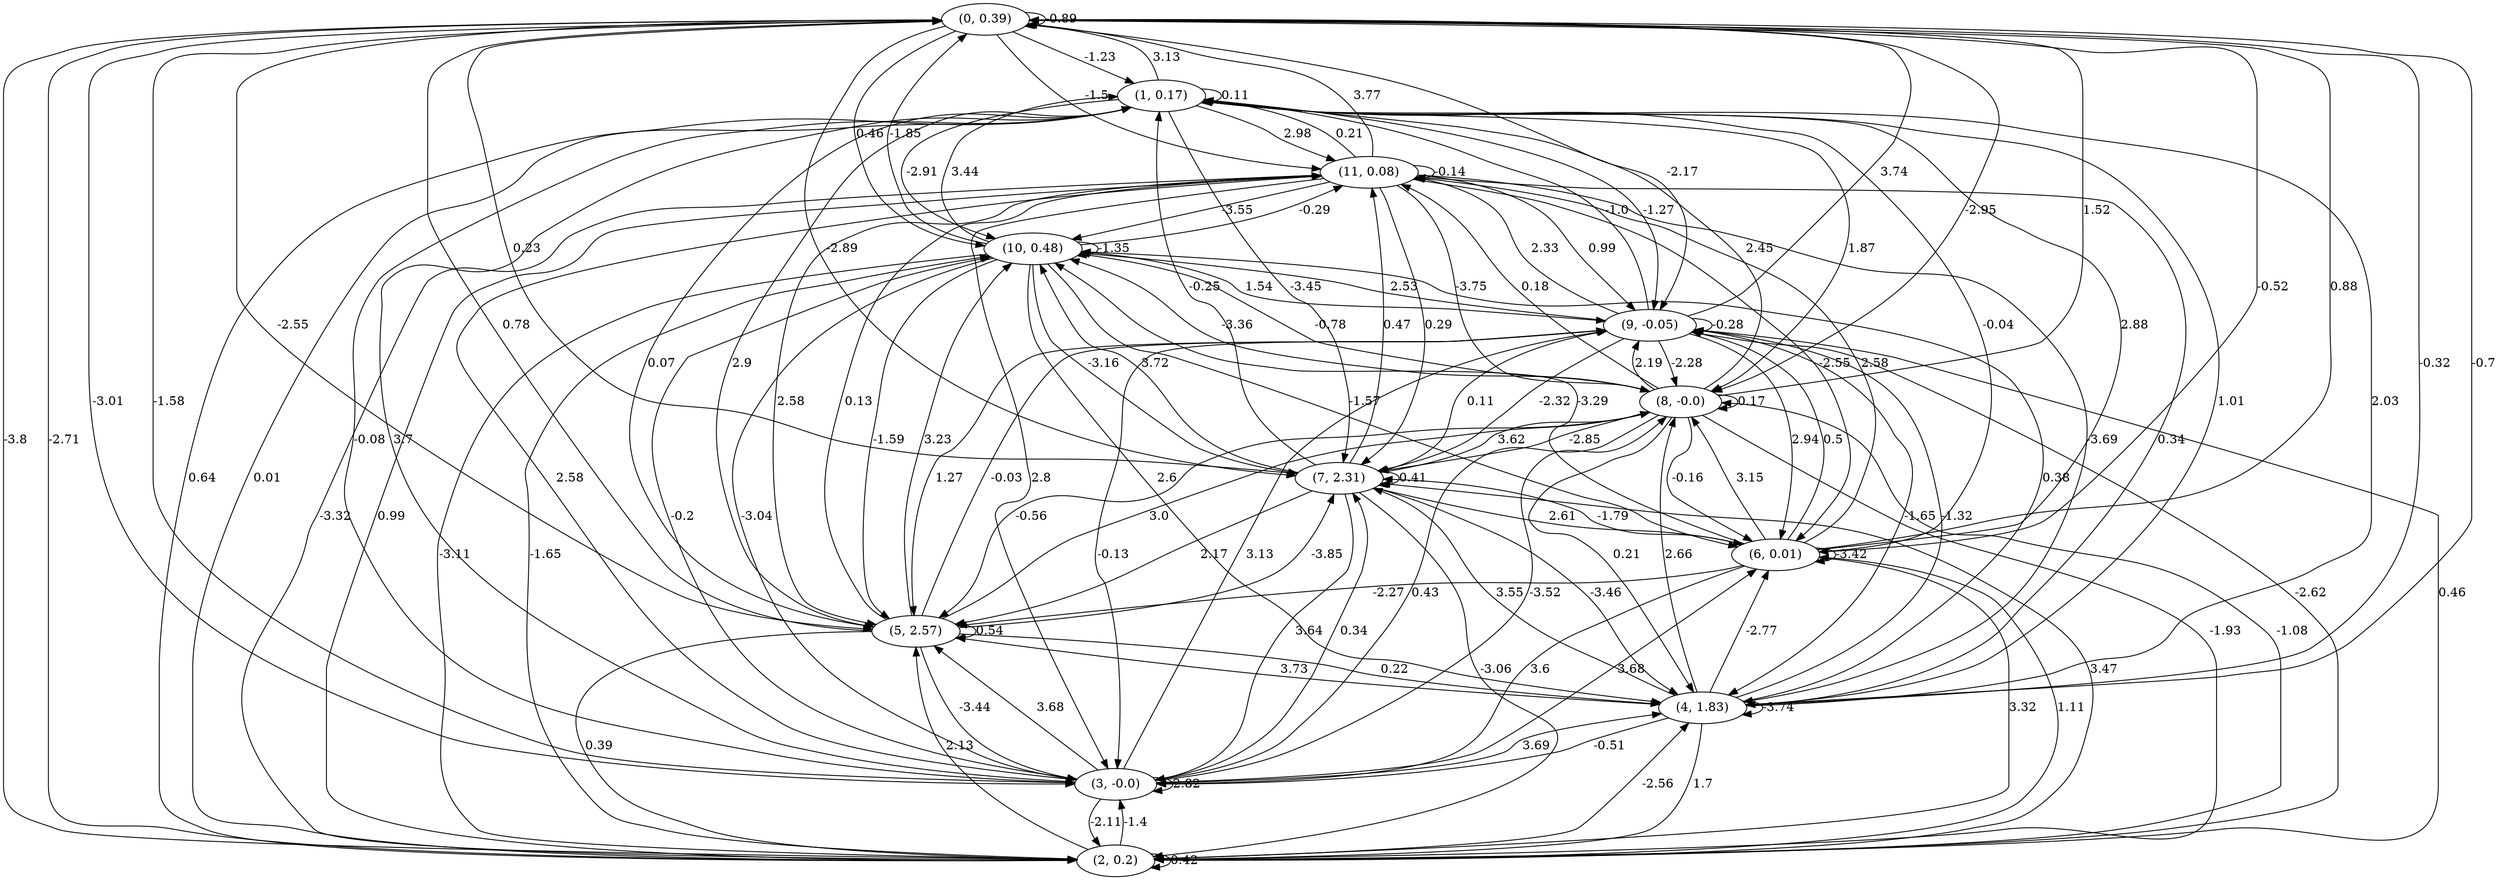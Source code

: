 digraph {
    0 [ label = "(0, 0.39)" ]
    1 [ label = "(1, 0.17)" ]
    2 [ label = "(2, 0.2)" ]
    3 [ label = "(3, -0.0)" ]
    4 [ label = "(4, 1.83)" ]
    5 [ label = "(5, 2.57)" ]
    6 [ label = "(6, 0.01)" ]
    7 [ label = "(7, 2.31)" ]
    8 [ label = "(8, -0.0)" ]
    9 [ label = "(9, -0.05)" ]
    10 [ label = "(10, 0.48)" ]
    11 [ label = "(11, 0.08)" ]
    0 -> 0 [ label = "-0.89" ]
    1 -> 1 [ label = "0.11" ]
    2 -> 2 [ label = "0.42" ]
    3 -> 3 [ label = "2.82" ]
    4 -> 4 [ label = "-3.74" ]
    5 -> 5 [ label = "0.54" ]
    6 -> 6 [ label = "-3.42" ]
    7 -> 7 [ label = "0.41" ]
    8 -> 8 [ label = "0.17" ]
    9 -> 9 [ label = "-0.28" ]
    10 -> 10 [ label = "-1.35" ]
    11 -> 11 [ label = "-0.14" ]
    1 -> 0 [ label = "3.13" ]
    2 -> 0 [ label = "-2.71" ]
    3 -> 0 [ label = "-1.58" ]
    4 -> 0 [ label = "-0.32" ]
    5 -> 0 [ label = "0.78" ]
    6 -> 0 [ label = "0.88" ]
    7 -> 0 [ label = "0.23" ]
    8 -> 0 [ label = "1.52" ]
    9 -> 0 [ label = "3.74" ]
    10 -> 0 [ label = "-1.85" ]
    11 -> 0 [ label = "3.77" ]
    0 -> 1 [ label = "-1.23" ]
    2 -> 1 [ label = "0.01" ]
    3 -> 1 [ label = "3.7" ]
    4 -> 1 [ label = "2.03" ]
    5 -> 1 [ label = "2.9" ]
    6 -> 1 [ label = "2.88" ]
    7 -> 1 [ label = "-0.25" ]
    8 -> 1 [ label = "2.45" ]
    9 -> 1 [ label = "-1.0" ]
    10 -> 1 [ label = "3.44" ]
    11 -> 1 [ label = "0.21" ]
    0 -> 2 [ label = "-3.8" ]
    1 -> 2 [ label = "0.64" ]
    3 -> 2 [ label = "-2.11" ]
    4 -> 2 [ label = "1.7" ]
    5 -> 2 [ label = "0.39" ]
    6 -> 2 [ label = "3.32" ]
    7 -> 2 [ label = "-3.06" ]
    8 -> 2 [ label = "-1.93" ]
    9 -> 2 [ label = "-2.62" ]
    10 -> 2 [ label = "-3.11" ]
    11 -> 2 [ label = "-3.32" ]
    0 -> 3 [ label = "-3.01" ]
    1 -> 3 [ label = "-0.08" ]
    2 -> 3 [ label = "-1.4" ]
    4 -> 3 [ label = "-0.51" ]
    5 -> 3 [ label = "-3.44" ]
    6 -> 3 [ label = "3.6" ]
    7 -> 3 [ label = "3.64" ]
    8 -> 3 [ label = "0.43" ]
    9 -> 3 [ label = "-0.13" ]
    10 -> 3 [ label = "-3.04" ]
    11 -> 3 [ label = "2.8" ]
    0 -> 4 [ label = "-0.7" ]
    1 -> 4 [ label = "1.01" ]
    2 -> 4 [ label = "-2.56" ]
    3 -> 4 [ label = "3.69" ]
    5 -> 4 [ label = "0.22" ]
    7 -> 4 [ label = "-3.46" ]
    8 -> 4 [ label = "0.21" ]
    9 -> 4 [ label = "-1.65" ]
    10 -> 4 [ label = "2.6" ]
    11 -> 4 [ label = "-3.69" ]
    0 -> 5 [ label = "-2.55" ]
    1 -> 5 [ label = "0.07" ]
    2 -> 5 [ label = "2.13" ]
    3 -> 5 [ label = "3.68" ]
    4 -> 5 [ label = "3.73" ]
    6 -> 5 [ label = "-2.27" ]
    7 -> 5 [ label = "2.17" ]
    8 -> 5 [ label = "-0.56" ]
    9 -> 5 [ label = "1.27" ]
    10 -> 5 [ label = "-1.59" ]
    11 -> 5 [ label = "2.58" ]
    0 -> 6 [ label = "-0.52" ]
    1 -> 6 [ label = "-0.04" ]
    2 -> 6 [ label = "1.11" ]
    3 -> 6 [ label = "3.68" ]
    4 -> 6 [ label = "-2.77" ]
    7 -> 6 [ label = "2.61" ]
    8 -> 6 [ label = "-0.16" ]
    9 -> 6 [ label = "2.94" ]
    10 -> 6 [ label = "-1.57" ]
    11 -> 6 [ label = "-2.55" ]
    0 -> 7 [ label = "-2.89" ]
    1 -> 7 [ label = "-3.45" ]
    2 -> 7 [ label = "3.47" ]
    3 -> 7 [ label = "0.34" ]
    4 -> 7 [ label = "3.55" ]
    5 -> 7 [ label = "-3.85" ]
    6 -> 7 [ label = "-1.79" ]
    8 -> 7 [ label = "-2.85" ]
    9 -> 7 [ label = "-2.32" ]
    10 -> 7 [ label = "-3.16" ]
    11 -> 7 [ label = "0.29" ]
    0 -> 8 [ label = "-2.95" ]
    1 -> 8 [ label = "1.87" ]
    2 -> 8 [ label = "-1.08" ]
    3 -> 8 [ label = "-3.52" ]
    4 -> 8 [ label = "2.66" ]
    5 -> 8 [ label = "3.0" ]
    6 -> 8 [ label = "3.15" ]
    7 -> 8 [ label = "3.62" ]
    9 -> 8 [ label = "-2.28" ]
    10 -> 8 [ label = "-0.78" ]
    11 -> 8 [ label = "-3.75" ]
    0 -> 9 [ label = "-2.17" ]
    1 -> 9 [ label = "-1.27" ]
    2 -> 9 [ label = "0.46" ]
    3 -> 9 [ label = "3.13" ]
    4 -> 9 [ label = "-1.32" ]
    5 -> 9 [ label = "-0.03" ]
    6 -> 9 [ label = "0.5" ]
    7 -> 9 [ label = "0.11" ]
    8 -> 9 [ label = "2.19" ]
    10 -> 9 [ label = "1.54" ]
    11 -> 9 [ label = "0.99" ]
    0 -> 10 [ label = "0.46" ]
    1 -> 10 [ label = "-2.91" ]
    2 -> 10 [ label = "-1.65" ]
    3 -> 10 [ label = "-0.2" ]
    4 -> 10 [ label = "0.38" ]
    5 -> 10 [ label = "3.23" ]
    6 -> 10 [ label = "-3.29" ]
    7 -> 10 [ label = "3.72" ]
    8 -> 10 [ label = "-3.36" ]
    9 -> 10 [ label = "2.53" ]
    11 -> 10 [ label = "-3.55" ]
    0 -> 11 [ label = "-1.5" ]
    1 -> 11 [ label = "2.98" ]
    2 -> 11 [ label = "0.99" ]
    3 -> 11 [ label = "2.58" ]
    4 -> 11 [ label = "0.34" ]
    5 -> 11 [ label = "0.13" ]
    6 -> 11 [ label = "2.58" ]
    7 -> 11 [ label = "0.47" ]
    8 -> 11 [ label = "0.18" ]
    9 -> 11 [ label = "2.33" ]
    10 -> 11 [ label = "-0.29" ]
}

